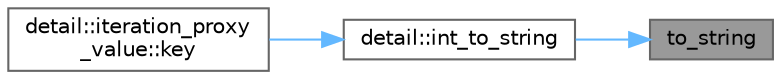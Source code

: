 digraph "to_string"
{
 // LATEX_PDF_SIZE
  bgcolor="transparent";
  edge [fontname=Helvetica,fontsize=10,labelfontname=Helvetica,labelfontsize=10];
  node [fontname=Helvetica,fontsize=10,shape=box,height=0.2,width=0.4];
  rankdir="RL";
  Node1 [id="Node000001",label="to_string",height=0.2,width=0.4,color="gray40", fillcolor="grey60", style="filled", fontcolor="black",tooltip="user-defined to_string function for JSON values"];
  Node1 -> Node2 [id="edge1_Node000001_Node000002",dir="back",color="steelblue1",style="solid",tooltip=" "];
  Node2 [id="Node000002",label="detail::int_to_string",height=0.2,width=0.4,color="grey40", fillcolor="white", style="filled",URL="$namespacedetail.html#af75fd8de21cdb8a0ed835b94aa02e5da",tooltip=" "];
  Node2 -> Node3 [id="edge2_Node000002_Node000003",dir="back",color="steelblue1",style="solid",tooltip=" "];
  Node3 [id="Node000003",label="detail::iteration_proxy\l_value::key",height=0.2,width=0.4,color="grey40", fillcolor="white", style="filled",URL="$classdetail_1_1iteration__proxy__value.html#ad12633bc0d3ac7a651381b174a7914ee",tooltip="return key of the iterator"];
}
